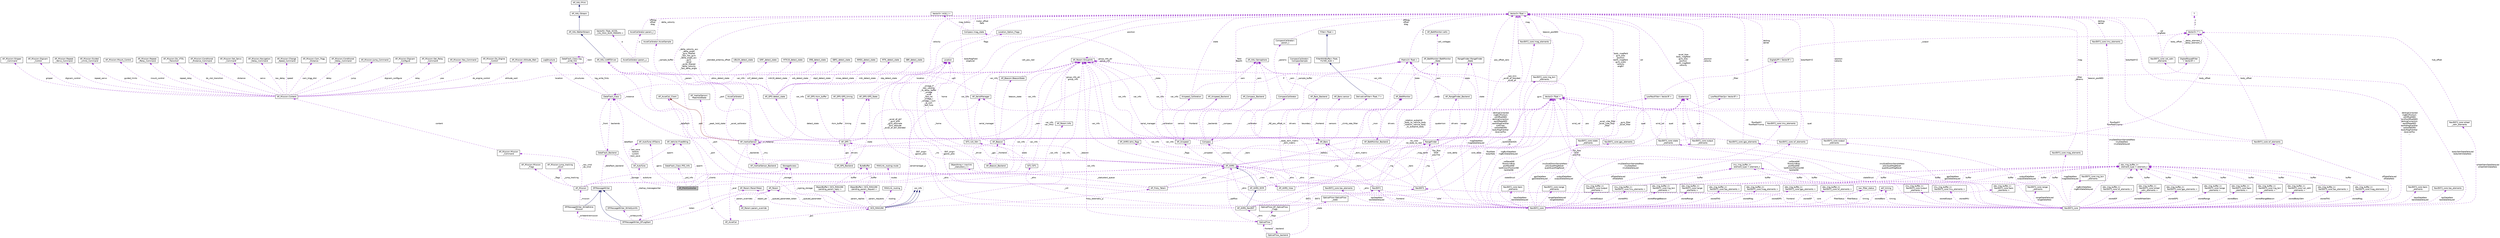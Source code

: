 digraph "AP_PitchController"
{
 // INTERACTIVE_SVG=YES
  edge [fontname="Helvetica",fontsize="10",labelfontname="Helvetica",labelfontsize="10"];
  node [fontname="Helvetica",fontsize="10",shape=record];
  Node1 [label="AP_PitchController",height=0.2,width=0.4,color="black", fillcolor="grey75", style="filled", fontcolor="black"];
  Node2 -> Node1 [dir="back",color="darkorchid3",fontsize="10",style="dashed",label=" autotune" ,fontname="Helvetica"];
  Node2 [label="AP_AutoTune",height=0.2,width=0.4,color="black", fillcolor="white", style="filled",URL="$classAP__AutoTune.html"];
  Node3 -> Node2 [dir="back",color="darkorchid3",fontsize="10",style="dashed",label=" dataflash" ,fontname="Helvetica"];
  Node3 [label="DataFlash_Class",height=0.2,width=0.4,color="black", fillcolor="white", style="filled",URL="$classDataFlash__Class.html"];
  Node4 -> Node3 [dir="back",color="darkorchid3",fontsize="10",style="dashed",label=" log_write_fmts" ,fontname="Helvetica"];
  Node4 [label="DataFlash_Class::log\l_write_fmt",height=0.2,width=0.4,color="black", fillcolor="white", style="filled",URL="$structDataFlash__Class_1_1log__write__fmt.html"];
  Node4 -> Node4 [dir="back",color="darkorchid3",fontsize="10",style="dashed",label=" next" ,fontname="Helvetica"];
  Node5 -> Node3 [dir="back",color="darkorchid3",fontsize="10",style="dashed",label=" _structures" ,fontname="Helvetica"];
  Node5 [label="LogStructure",height=0.2,width=0.4,color="black", fillcolor="white", style="filled",URL="$structLogStructure.html"];
  Node3 -> Node3 [dir="back",color="darkorchid3",fontsize="10",style="dashed",label=" _instance" ,fontname="Helvetica"];
  Node6 -> Node3 [dir="back",color="darkorchid3",fontsize="10",style="dashed",label=" backends" ,fontname="Helvetica"];
  Node6 [label="DataFlash_Backend",height=0.2,width=0.4,color="black", fillcolor="white", style="filled",URL="$classDataFlash__Backend.html"];
  Node3 -> Node6 [dir="back",color="darkorchid3",fontsize="10",style="dashed",label=" _front" ,fontname="Helvetica"];
  Node7 -> Node6 [dir="back",color="darkorchid3",fontsize="10",style="dashed",label=" _startup_messagewriter" ,fontname="Helvetica"];
  Node7 [label="DFMessageWriter_DFLogStart",height=0.2,width=0.4,color="black", fillcolor="white", style="filled",URL="$classDFMessageWriter__DFLogStart.html"];
  Node8 -> Node7 [dir="back",color="midnightblue",fontsize="10",style="solid",fontname="Helvetica"];
  Node8 [label="DFMessageWriter",height=0.2,width=0.4,color="black", fillcolor="white", style="filled",URL="$classDFMessageWriter.html"];
  Node6 -> Node8 [dir="back",color="darkorchid3",fontsize="10",style="dashed",label=" _dataflash_backend" ,fontname="Helvetica"];
  Node9 -> Node7 [dir="back",color="darkorchid3",fontsize="10",style="dashed",label=" _writeentiremission" ,fontname="Helvetica"];
  Node9 [label="DFMessageWriter_WriteEntire\lMission",height=0.2,width=0.4,color="black", fillcolor="white", style="filled",URL="$classDFMessageWriter__WriteEntireMission.html"];
  Node8 -> Node9 [dir="back",color="midnightblue",fontsize="10",style="solid",fontname="Helvetica"];
  Node10 -> Node9 [dir="back",color="darkorchid3",fontsize="10",style="dashed",label=" _mission" ,fontname="Helvetica"];
  Node10 [label="AP_Mission",height=0.2,width=0.4,color="black", fillcolor="white", style="filled",URL="$classAP__Mission.html",tooltip="Object managing Mission. "];
  Node11 -> Node10 [dir="back",color="darkorchid3",fontsize="10",style="dashed",label=" _storage" ,fontname="Helvetica"];
  Node11 [label="StorageAccess",height=0.2,width=0.4,color="black", fillcolor="white", style="filled",URL="$classStorageAccess.html"];
  Node12 -> Node10 [dir="back",color="darkorchid3",fontsize="10",style="dashed",label=" _nav_cmd\n_do_cmd" ,fontname="Helvetica"];
  Node12 [label="AP_Mission::Mission\l_Command",height=0.2,width=0.4,color="black", fillcolor="white", style="filled",URL="$structAP__Mission_1_1Mission__Command.html"];
  Node13 -> Node12 [dir="back",color="darkorchid3",fontsize="10",style="dashed",label=" content" ,fontname="Helvetica"];
  Node13 [label="AP_Mission::Content",height=0.2,width=0.4,color="black", fillcolor="white", style="filled",URL="$unionAP__Mission_1_1Content.html"];
  Node14 -> Node13 [dir="back",color="darkorchid3",fontsize="10",style="dashed",label=" guided_limits" ,fontname="Helvetica"];
  Node14 [label="AP_Mission::Guided\l_Limits_Command",height=0.2,width=0.4,color="black", fillcolor="white", style="filled",URL="$structAP__Mission_1_1Guided__Limits__Command.html"];
  Node15 -> Node13 [dir="back",color="darkorchid3",fontsize="10",style="dashed",label=" mount_control" ,fontname="Helvetica"];
  Node15 [label="AP_Mission::Mount_Control",height=0.2,width=0.4,color="black", fillcolor="white", style="filled",URL="$structAP__Mission_1_1Mount__Control.html"];
  Node16 -> Node13 [dir="back",color="darkorchid3",fontsize="10",style="dashed",label=" repeat_relay" ,fontname="Helvetica"];
  Node16 [label="AP_Mission::Repeat\l_Relay_Command",height=0.2,width=0.4,color="black", fillcolor="white", style="filled",URL="$structAP__Mission_1_1Repeat__Relay__Command.html"];
  Node17 -> Node13 [dir="back",color="darkorchid3",fontsize="10",style="dashed",label=" do_vtol_transition" ,fontname="Helvetica"];
  Node17 [label="AP_Mission::Do_VTOL\l_Transition",height=0.2,width=0.4,color="black", fillcolor="white", style="filled",URL="$structAP__Mission_1_1Do__VTOL__Transition.html"];
  Node18 -> Node13 [dir="back",color="darkorchid3",fontsize="10",style="dashed",label=" distance" ,fontname="Helvetica"];
  Node18 [label="AP_Mission::Conditional\l_Distance_Command",height=0.2,width=0.4,color="black", fillcolor="white", style="filled",URL="$structAP__Mission_1_1Conditional__Distance__Command.html"];
  Node19 -> Node13 [dir="back",color="darkorchid3",fontsize="10",style="dashed",label=" servo" ,fontname="Helvetica"];
  Node19 [label="AP_Mission::Set_Servo\l_Command",height=0.2,width=0.4,color="black", fillcolor="white", style="filled",URL="$structAP__Mission_1_1Set__Servo__Command.html"];
  Node20 -> Node13 [dir="back",color="darkorchid3",fontsize="10",style="dashed",label=" nav_delay" ,fontname="Helvetica"];
  Node20 [label="AP_Mission::Navigation\l_Delay_Command",height=0.2,width=0.4,color="black", fillcolor="white", style="filled",URL="$structAP__Mission_1_1Navigation__Delay__Command.html"];
  Node21 -> Node13 [dir="back",color="darkorchid3",fontsize="10",style="dashed",label=" speed" ,fontname="Helvetica"];
  Node21 [label="AP_Mission::Change\l_Speed_Command",height=0.2,width=0.4,color="black", fillcolor="white", style="filled",URL="$structAP__Mission_1_1Change__Speed__Command.html"];
  Node22 -> Node13 [dir="back",color="darkorchid3",fontsize="10",style="dashed",label=" cam_trigg_dist" ,fontname="Helvetica"];
  Node22 [label="AP_Mission::Cam_Trigg\l_Distance",height=0.2,width=0.4,color="black", fillcolor="white", style="filled",URL="$structAP__Mission_1_1Cam__Trigg__Distance.html"];
  Node23 -> Node13 [dir="back",color="darkorchid3",fontsize="10",style="dashed",label=" delay" ,fontname="Helvetica"];
  Node23 [label="AP_Mission::Conditional\l_Delay_Command",height=0.2,width=0.4,color="black", fillcolor="white", style="filled",URL="$structAP__Mission_1_1Conditional__Delay__Command.html"];
  Node24 -> Node13 [dir="back",color="darkorchid3",fontsize="10",style="dashed",label=" jump" ,fontname="Helvetica"];
  Node24 [label="AP_Mission::Jump_Command",height=0.2,width=0.4,color="black", fillcolor="white", style="filled",URL="$structAP__Mission_1_1Jump__Command.html"];
  Node25 -> Node13 [dir="back",color="darkorchid3",fontsize="10",style="dashed",label=" location" ,fontname="Helvetica"];
  Node25 [label="Location",height=0.2,width=0.4,color="black", fillcolor="white", style="filled",URL="$structLocation.html"];
  Node26 -> Node25 [dir="back",color="darkorchid3",fontsize="10",style="dashed",label=" flags" ,fontname="Helvetica"];
  Node26 [label="Location_Option_Flags",height=0.2,width=0.4,color="black", fillcolor="white", style="filled",URL="$structLocation__Option__Flags.html"];
  Node27 -> Node13 [dir="back",color="darkorchid3",fontsize="10",style="dashed",label=" digicam_configure" ,fontname="Helvetica"];
  Node27 [label="AP_Mission::Digicam\l_Configure",height=0.2,width=0.4,color="black", fillcolor="white", style="filled",URL="$structAP__Mission_1_1Digicam__Configure.html"];
  Node28 -> Node13 [dir="back",color="darkorchid3",fontsize="10",style="dashed",label=" relay" ,fontname="Helvetica"];
  Node28 [label="AP_Mission::Set_Relay\l_Command",height=0.2,width=0.4,color="black", fillcolor="white", style="filled",URL="$structAP__Mission_1_1Set__Relay__Command.html"];
  Node29 -> Node13 [dir="back",color="darkorchid3",fontsize="10",style="dashed",label=" yaw" ,fontname="Helvetica"];
  Node29 [label="AP_Mission::Yaw_Command",height=0.2,width=0.4,color="black", fillcolor="white", style="filled",URL="$structAP__Mission_1_1Yaw__Command.html"];
  Node30 -> Node13 [dir="back",color="darkorchid3",fontsize="10",style="dashed",label=" do_engine_control" ,fontname="Helvetica"];
  Node30 [label="AP_Mission::Do_Engine\l_Control",height=0.2,width=0.4,color="black", fillcolor="white", style="filled",URL="$structAP__Mission_1_1Do__Engine__Control.html"];
  Node31 -> Node13 [dir="back",color="darkorchid3",fontsize="10",style="dashed",label=" altitude_wait" ,fontname="Helvetica"];
  Node31 [label="AP_Mission::Altitude_Wait",height=0.2,width=0.4,color="black", fillcolor="white", style="filled",URL="$structAP__Mission_1_1Altitude__Wait.html"];
  Node32 -> Node13 [dir="back",color="darkorchid3",fontsize="10",style="dashed",label=" gripper" ,fontname="Helvetica"];
  Node32 [label="AP_Mission::Gripper\l_Command",height=0.2,width=0.4,color="black", fillcolor="white", style="filled",URL="$structAP__Mission_1_1Gripper__Command.html"];
  Node33 -> Node13 [dir="back",color="darkorchid3",fontsize="10",style="dashed",label=" digicam_control" ,fontname="Helvetica"];
  Node33 [label="AP_Mission::Digicam\l_Control",height=0.2,width=0.4,color="black", fillcolor="white", style="filled",URL="$structAP__Mission_1_1Digicam__Control.html"];
  Node34 -> Node13 [dir="back",color="darkorchid3",fontsize="10",style="dashed",label=" repeat_servo" ,fontname="Helvetica"];
  Node34 [label="AP_Mission::Repeat\l_Servo_Command",height=0.2,width=0.4,color="black", fillcolor="white", style="filled",URL="$structAP__Mission_1_1Repeat__Servo__Command.html"];
  Node35 -> Node10 [dir="back",color="darkorchid3",fontsize="10",style="dashed",label=" var_info" ,fontname="Helvetica"];
  Node35 [label="AP_Param::GroupInfo",height=0.2,width=0.4,color="black", fillcolor="white", style="filled",URL="$structAP__Param_1_1GroupInfo.html"];
  Node35 -> Node35 [dir="back",color="darkorchid3",fontsize="10",style="dashed",label=" group_info_ptr\ngroup_info" ,fontname="Helvetica"];
  Node36 -> Node10 [dir="back",color="darkorchid3",fontsize="10",style="dashed",label=" _flags" ,fontname="Helvetica"];
  Node36 [label="AP_Mission::Mission\l_Flags",height=0.2,width=0.4,color="black", fillcolor="white", style="filled",URL="$structAP__Mission_1_1Mission__Flags.html"];
  Node37 -> Node10 [dir="back",color="darkorchid3",fontsize="10",style="dashed",label=" _ahrs" ,fontname="Helvetica"];
  Node37 [label="AP_AHRS",height=0.2,width=0.4,color="black", fillcolor="white", style="filled",URL="$classAP__AHRS.html"];
  Node38 -> Node37 [dir="back",color="darkorchid3",fontsize="10",style="dashed",label=" _rotation_autopilot\l_body_to_vehicle_body\n_rotation_vehicle_body\l_to_autopilot_body" ,fontname="Helvetica"];
  Node38 [label="Matrix3\< float \>",height=0.2,width=0.4,color="black", fillcolor="white", style="filled",URL="$classMatrix3.html"];
  Node39 -> Node38 [dir="back",color="darkorchid3",fontsize="10",style="dashed",label=" a\nb\nc" ,fontname="Helvetica"];
  Node39 [label="Vector3\< float \>",height=0.2,width=0.4,color="black", fillcolor="white", style="filled",URL="$classVector3.html"];
  Node40 -> Node37 [dir="back",color="darkorchid3",fontsize="10",style="dashed",label=" _flags" ,fontname="Helvetica"];
  Node40 [label="AP_AHRS::ahrs_flags",height=0.2,width=0.4,color="black", fillcolor="white", style="filled",URL="$structAP__AHRS_1_1ahrs__flags.html"];
  Node41 -> Node37 [dir="back",color="darkorchid3",fontsize="10",style="dashed",label=" _baro" ,fontname="Helvetica"];
  Node41 [label="AP_Baro",height=0.2,width=0.4,color="black", fillcolor="white", style="filled",URL="$classAP__Baro.html"];
  Node42 -> Node41 [dir="back",color="darkorchid3",fontsize="10",style="dashed",label=" sensors" ,fontname="Helvetica"];
  Node42 [label="AP_Baro::sensor",height=0.2,width=0.4,color="black", fillcolor="white", style="filled",URL="$structAP__Baro_1_1sensor.html"];
  Node43 -> Node41 [dir="back",color="darkorchid3",fontsize="10",style="dashed",label=" _climb_rate_filter" ,fontname="Helvetica"];
  Node43 [label="DerivativeFilter\< float, 7 \>",height=0.2,width=0.4,color="black", fillcolor="white", style="filled",URL="$classDerivativeFilter.html"];
  Node44 -> Node43 [dir="back",color="midnightblue",fontsize="10",style="solid",fontname="Helvetica"];
  Node44 [label="FilterWithBuffer\< float,\l FILTER_SIZE \>",height=0.2,width=0.4,color="black", fillcolor="white", style="filled",URL="$classFilterWithBuffer.html"];
  Node45 -> Node44 [dir="back",color="midnightblue",fontsize="10",style="solid",fontname="Helvetica"];
  Node45 [label="Filter\< float \>",height=0.2,width=0.4,color="black", fillcolor="white", style="filled",URL="$classFilter.html"];
  Node35 -> Node41 [dir="back",color="darkorchid3",fontsize="10",style="dashed",label=" var_info" ,fontname="Helvetica"];
  Node46 -> Node41 [dir="back",color="darkorchid3",fontsize="10",style="dashed",label=" drivers" ,fontname="Helvetica"];
  Node46 [label="AP_Baro_Backend",height=0.2,width=0.4,color="black", fillcolor="white", style="filled",URL="$classAP__Baro__Backend.html"];
  Node41 -> Node46 [dir="back",color="darkorchid3",fontsize="10",style="dashed",label=" _frontend" ,fontname="Helvetica"];
  Node47 -> Node46 [dir="back",color="darkorchid3",fontsize="10",style="dashed",label=" _sem" ,fontname="Helvetica"];
  Node47 [label="AP_HAL::Semaphore",height=0.2,width=0.4,color="black", fillcolor="white", style="filled",URL="$classAP__HAL_1_1Semaphore.html"];
  Node48 -> Node37 [dir="back",color="darkorchid3",fontsize="10",style="dashed",label=" _optflow" ,fontname="Helvetica"];
  Node48 [label="OpticalFlow",height=0.2,width=0.4,color="black", fillcolor="white", style="filled",URL="$classOpticalFlow.html"];
  Node49 -> Node48 [dir="back",color="darkorchid3",fontsize="10",style="dashed",label=" _ahrs" ,fontname="Helvetica"];
  Node49 [label="AP_AHRS_NavEKF",height=0.2,width=0.4,color="black", fillcolor="white", style="filled",URL="$classAP__AHRS__NavEKF.html"];
  Node50 -> Node49 [dir="back",color="midnightblue",fontsize="10",style="solid",fontname="Helvetica"];
  Node50 [label="AP_AHRS_DCM",height=0.2,width=0.4,color="black", fillcolor="white", style="filled",URL="$classAP__AHRS__DCM.html"];
  Node37 -> Node50 [dir="back",color="midnightblue",fontsize="10",style="solid",fontname="Helvetica"];
  Node38 -> Node50 [dir="back",color="darkorchid3",fontsize="10",style="dashed",label=" _body_dcm_matrix\n_dcm_matrix" ,fontname="Helvetica"];
  Node39 -> Node50 [dir="back",color="darkorchid3",fontsize="10",style="dashed",label=" _omega_P\n_last_velocity\n_ra_delay_buffer\n_omega\n_wind\n_last_vel\n_omega_I\n_omega_I_sum\n_ra_sum\n_last_fuse\n..." ,fontname="Helvetica"];
  Node51 -> Node50 [dir="back",color="darkorchid3",fontsize="10",style="dashed",label=" _mag_earth" ,fontname="Helvetica"];
  Node51 [label="Vector2\< float \>",height=0.2,width=0.4,color="black", fillcolor="white", style="filled",URL="$structVector2.html"];
  Node38 -> Node49 [dir="back",color="darkorchid3",fontsize="10",style="dashed",label=" _dcm_matrix" ,fontname="Helvetica"];
  Node52 -> Node49 [dir="back",color="darkorchid3",fontsize="10",style="dashed",label=" EKF2" ,fontname="Helvetica"];
  Node52 [label="NavEKF2",height=0.2,width=0.4,color="black", fillcolor="white", style="filled",URL="$classNavEKF2.html"];
  Node41 -> Node52 [dir="back",color="darkorchid3",fontsize="10",style="dashed",label=" _baro" ,fontname="Helvetica"];
  Node35 -> Node52 [dir="back",color="darkorchid3",fontsize="10",style="dashed",label=" var_info" ,fontname="Helvetica"];
  Node51 -> Node52 [dir="back",color="darkorchid3",fontsize="10",style="dashed",label=" core_delta" ,fontname="Helvetica"];
  Node53 -> Node52 [dir="back",color="darkorchid3",fontsize="10",style="dashed",label=" _rng" ,fontname="Helvetica"];
  Node53 [label="RangeFinder",height=0.2,width=0.4,color="black", fillcolor="white", style="filled",URL="$classRangeFinder.html"];
  Node54 -> Node53 [dir="back",color="darkorchid3",fontsize="10",style="dashed",label=" serial_manager" ,fontname="Helvetica"];
  Node54 [label="AP_SerialManager",height=0.2,width=0.4,color="black", fillcolor="white", style="filled",URL="$classAP__SerialManager.html"];
  Node55 -> Node54 [dir="back",color="darkorchid3",fontsize="10",style="dashed",label=" uart" ,fontname="Helvetica"];
  Node55 [label="AP_HAL::UARTDriver",height=0.2,width=0.4,color="black", fillcolor="white", style="filled",URL="$classAP__HAL_1_1UARTDriver.html"];
  Node56 -> Node55 [dir="back",color="midnightblue",fontsize="10",style="solid",fontname="Helvetica"];
  Node56 [label="AP_HAL::BetterStream",height=0.2,width=0.4,color="black", fillcolor="white", style="filled",URL="$classAP__HAL_1_1BetterStream.html"];
  Node57 -> Node56 [dir="back",color="midnightblue",fontsize="10",style="solid",fontname="Helvetica"];
  Node57 [label="AP_HAL::Stream",height=0.2,width=0.4,color="black", fillcolor="white", style="filled",URL="$classAP__HAL_1_1Stream.html"];
  Node58 -> Node57 [dir="back",color="midnightblue",fontsize="10",style="solid",fontname="Helvetica"];
  Node58 [label="AP_HAL::Print",height=0.2,width=0.4,color="black", fillcolor="white", style="filled",URL="$classAP__HAL_1_1Print.html"];
  Node35 -> Node54 [dir="back",color="darkorchid3",fontsize="10",style="dashed",label=" var_info" ,fontname="Helvetica"];
  Node59 -> Node53 [dir="back",color="darkorchid3",fontsize="10",style="dashed",label=" state" ,fontname="Helvetica"];
  Node59 [label="RangeFinder::RangeFinder\l_State",height=0.2,width=0.4,color="black", fillcolor="white", style="filled",URL="$structRangeFinder_1_1RangeFinder__State.html"];
  Node35 -> Node53 [dir="back",color="darkorchid3",fontsize="10",style="dashed",label=" var_info" ,fontname="Helvetica"];
  Node39 -> Node53 [dir="back",color="darkorchid3",fontsize="10",style="dashed",label=" pos_offset_zero" ,fontname="Helvetica"];
  Node60 -> Node53 [dir="back",color="darkorchid3",fontsize="10",style="dashed",label=" drivers" ,fontname="Helvetica"];
  Node60 [label="AP_RangeFinder_Backend",height=0.2,width=0.4,color="black", fillcolor="white", style="filled",URL="$classAP__RangeFinder__Backend.html"];
  Node59 -> Node60 [dir="back",color="darkorchid3",fontsize="10",style="dashed",label=" state" ,fontname="Helvetica"];
  Node47 -> Node60 [dir="back",color="darkorchid3",fontsize="10",style="dashed",label=" _sem" ,fontname="Helvetica"];
  Node53 -> Node60 [dir="back",color="darkorchid3",fontsize="10",style="dashed",label=" ranger" ,fontname="Helvetica"];
  Node37 -> Node52 [dir="back",color="darkorchid3",fontsize="10",style="dashed",label=" _ahrs" ,fontname="Helvetica"];
  Node61 -> Node52 [dir="back",color="darkorchid3",fontsize="10",style="dashed",label=" core" ,fontname="Helvetica"];
  Node61 [label="NavEKF2_core",height=0.2,width=0.4,color="black", fillcolor="white", style="filled",URL="$classNavEKF2__core.html"];
  Node62 -> Node61 [dir="back",color="darkorchid3",fontsize="10",style="dashed",label=" magDataNew\nmagDataDelayed" ,fontname="Helvetica"];
  Node62 [label="NavEKF2_core::mag_elements",height=0.2,width=0.4,color="black", fillcolor="white", style="filled",URL="$structNavEKF2__core_1_1mag__elements.html"];
  Node39 -> Node62 [dir="back",color="darkorchid3",fontsize="10",style="dashed",label=" mag" ,fontname="Helvetica"];
  Node38 -> Node61 [dir="back",color="darkorchid3",fontsize="10",style="dashed",label=" Tbn_flow\nDCM\nprevTnb" ,fontname="Helvetica"];
  Node52 -> Node61 [dir="back",color="darkorchid3",fontsize="10",style="dashed",label=" frontend" ,fontname="Helvetica"];
  Node63 -> Node61 [dir="back",color="darkorchid3",fontsize="10",style="dashed",label=" baroDataNew\nbaroDataDelayed" ,fontname="Helvetica"];
  Node63 [label="NavEKF2_core::baro\l_elements",height=0.2,width=0.4,color="black", fillcolor="white", style="filled",URL="$structNavEKF2__core_1_1baro__elements.html"];
  Node64 -> Node61 [dir="back",color="darkorchid3",fontsize="10",style="dashed",label=" storedIMU" ,fontname="Helvetica"];
  Node64 [label="imu_ring_buffer_t\<\l NavEKF2_core::imu_elements \>",height=0.2,width=0.4,color="black", fillcolor="white", style="filled",URL="$classimu__ring__buffer__t.html"];
  Node65 -> Node64 [dir="back",color="darkorchid3",fontsize="10",style="dashed",label=" buffer" ,fontname="Helvetica"];
  Node65 [label="imu_ring_buffer_t\<\l element_type \>::element_t",height=0.2,width=0.4,color="black", fillcolor="white", style="filled",URL="$structimu__ring__buffer__t_1_1element__t.html"];
  Node66 -> Node61 [dir="back",color="darkorchid3",fontsize="10",style="dashed",label=" rngBcnDataNew\nrngBcnDataDelayed" ,fontname="Helvetica"];
  Node66 [label="NavEKF2_core::rng_bcn\l_elements",height=0.2,width=0.4,color="black", fillcolor="white", style="filled",URL="$structNavEKF2__core_1_1rng__bcn__elements.html"];
  Node39 -> Node66 [dir="back",color="darkorchid3",fontsize="10",style="dashed",label=" beacon_posNED" ,fontname="Helvetica"];
  Node67 -> Node61 [dir="back",color="darkorchid3",fontsize="10",style="dashed",label=" ofDataDelayed\nofDataNew" ,fontname="Helvetica"];
  Node67 [label="NavEKF2_core::of_elements",height=0.2,width=0.4,color="black", fillcolor="white", style="filled",URL="$structNavEKF2__core_1_1of__elements.html"];
  Node39 -> Node67 [dir="back",color="darkorchid3",fontsize="10",style="dashed",label=" bodyRadXYZ" ,fontname="Helvetica"];
  Node68 -> Node67 [dir="back",color="darkorchid3",fontsize="10",style="dashed",label=" body_offset" ,fontname="Helvetica"];
  Node68 [label="Vector3\< T \>",height=0.2,width=0.4,color="black", fillcolor="white", style="filled",URL="$classVector3.html"];
  Node69 -> Node68 [dir="back",color="darkorchid3",fontsize="10",style="dashed",label=" x\ny\nz" ,fontname="Helvetica"];
  Node69 [label="T",height=0.2,width=0.4,color="grey75", fillcolor="white", style="filled"];
  Node51 -> Node67 [dir="back",color="darkorchid3",fontsize="10",style="dashed",label=" flowRadXY\nflowRadXYcomp" ,fontname="Helvetica"];
  Node70 -> Node61 [dir="back",color="darkorchid3",fontsize="10",style="dashed",label=" storedGPS" ,fontname="Helvetica"];
  Node70 [label="obs_ring_buffer_t\<\l NavEKF2_core::gps_elements \>",height=0.2,width=0.4,color="black", fillcolor="white", style="filled",URL="$classobs__ring__buffer__t.html"];
  Node71 -> Node70 [dir="back",color="darkorchid3",fontsize="10",style="dashed",label=" buffer" ,fontname="Helvetica"];
  Node71 [label="obs_ring_buffer_t\<\l element_type \>::element_t",height=0.2,width=0.4,color="black", fillcolor="white", style="filled",URL="$structobs__ring__buffer__t_1_1element__t.html"];
  Node72 -> Node61 [dir="back",color="darkorchid3",fontsize="10",style="dashed",label=" timing" ,fontname="Helvetica"];
  Node72 [label="ekf_timing",height=0.2,width=0.4,color="black", fillcolor="white", style="filled",URL="$structekf__timing.html"];
  Node73 -> Node61 [dir="back",color="darkorchid3",fontsize="10",style="dashed",label=" tasDataNew\ntasDataDelayed" ,fontname="Helvetica"];
  Node73 [label="NavEKF2_core::tas_elements",height=0.2,width=0.4,color="black", fillcolor="white", style="filled",URL="$structNavEKF2__core_1_1tas__elements.html"];
  Node74 -> Node61 [dir="back",color="darkorchid3",fontsize="10",style="dashed",label=" imuQuatDownSampleNew\nprevQuatMagReset\nquatAtLastMagReset" ,fontname="Helvetica"];
  Node74 [label="Quaternion",height=0.2,width=0.4,color="black", fillcolor="white", style="filled",URL="$classQuaternion.html"];
  Node75 -> Node61 [dir="back",color="darkorchid3",fontsize="10",style="dashed",label=" stateStruct" ,fontname="Helvetica"];
  Node75 [label="NavEKF2_core::state\l_elements",height=0.2,width=0.4,color="black", fillcolor="white", style="filled",URL="$structNavEKF2__core_1_1state__elements.html"];
  Node74 -> Node75 [dir="back",color="darkorchid3",fontsize="10",style="dashed",label=" quat" ,fontname="Helvetica"];
  Node39 -> Node75 [dir="back",color="darkorchid3",fontsize="10",style="dashed",label=" body_magfield\ngyro_bias\nposition\nearth_magfield\ngyro_scale\nvelocity\nangErr" ,fontname="Helvetica"];
  Node51 -> Node75 [dir="back",color="darkorchid3",fontsize="10",style="dashed",label=" wind_vel" ,fontname="Helvetica"];
  Node76 -> Node61 [dir="back",color="darkorchid3",fontsize="10",style="dashed",label=" storedOF" ,fontname="Helvetica"];
  Node76 [label="obs_ring_buffer_t\<\l NavEKF2_core::of_elements \>",height=0.2,width=0.4,color="black", fillcolor="white", style="filled",URL="$classobs__ring__buffer__t.html"];
  Node71 -> Node76 [dir="back",color="darkorchid3",fontsize="10",style="dashed",label=" buffer" ,fontname="Helvetica"];
  Node77 -> Node61 [dir="back",color="darkorchid3",fontsize="10",style="dashed",label=" imuDataDownSampledNew\nimuDataNew\nimuDataDelayed" ,fontname="Helvetica"];
  Node77 [label="NavEKF2_core::imu_elements",height=0.2,width=0.4,color="black", fillcolor="white", style="filled",URL="$structNavEKF2__core_1_1imu__elements.html"];
  Node39 -> Node77 [dir="back",color="darkorchid3",fontsize="10",style="dashed",label=" delAng\ndelVel" ,fontname="Helvetica"];
  Node39 -> Node61 [dir="back",color="darkorchid3",fontsize="10",style="dashed",label=" delAngCorrected\nrngBcnPosSum\nvelOffsetNED\ndelAngCorrection\nearthRateNED\nearthMagFieldVar\ntiltErrVec\nvelDotNEDfilt\nbodyMagFieldVar\nreceiverPos\n..." ,fontname="Helvetica"];
  Node78 -> Node61 [dir="back",color="darkorchid3",fontsize="10",style="dashed",label=" filterStatus" ,fontname="Helvetica"];
  Node78 [label="nav_filter_status",height=0.2,width=0.4,color="black", fillcolor="white", style="filled",URL="$unionnav__filter__status.html"];
  Node79 -> Node61 [dir="back",color="darkorchid3",fontsize="10",style="dashed",label=" outputDataNew\noutputDataDelayed" ,fontname="Helvetica"];
  Node79 [label="NavEKF2_core::output\l_elements",height=0.2,width=0.4,color="black", fillcolor="white", style="filled",URL="$structNavEKF2__core_1_1output__elements.html"];
  Node74 -> Node79 [dir="back",color="darkorchid3",fontsize="10",style="dashed",label=" quat" ,fontname="Helvetica"];
  Node39 -> Node79 [dir="back",color="darkorchid3",fontsize="10",style="dashed",label=" position\nvelocity" ,fontname="Helvetica"];
  Node80 -> Node61 [dir="back",color="darkorchid3",fontsize="10",style="dashed",label=" gpsDataNew\ngpsDataDelayed" ,fontname="Helvetica"];
  Node80 [label="NavEKF2_core::gps_elements",height=0.2,width=0.4,color="black", fillcolor="white", style="filled",URL="$structNavEKF2__core_1_1gps__elements.html"];
  Node39 -> Node80 [dir="back",color="darkorchid3",fontsize="10",style="dashed",label=" vel" ,fontname="Helvetica"];
  Node51 -> Node80 [dir="back",color="darkorchid3",fontsize="10",style="dashed",label=" pos" ,fontname="Helvetica"];
  Node51 -> Node61 [dir="back",color="darkorchid3",fontsize="10",style="dashed",label=" velResetNE\nflowGyroBias\nposResetNE\nlastKnownPositionNE\nheldVelNE" ,fontname="Helvetica"];
  Node81 -> Node61 [dir="back",color="darkorchid3",fontsize="10",style="dashed",label=" storedBaro" ,fontname="Helvetica"];
  Node81 [label="obs_ring_buffer_t\<\l NavEKF2_core::baro\l_elements \>",height=0.2,width=0.4,color="black", fillcolor="white", style="filled",URL="$classobs__ring__buffer__t.html"];
  Node71 -> Node81 [dir="back",color="darkorchid3",fontsize="10",style="dashed",label=" buffer" ,fontname="Helvetica"];
  Node82 -> Node61 [dir="back",color="darkorchid3",fontsize="10",style="dashed",label=" storedRangeBeacon" ,fontname="Helvetica"];
  Node82 [label="obs_ring_buffer_t\<\l NavEKF2_core::rng_bcn\l_elements \>",height=0.2,width=0.4,color="black", fillcolor="white", style="filled",URL="$classobs__ring__buffer__t.html"];
  Node71 -> Node82 [dir="back",color="darkorchid3",fontsize="10",style="dashed",label=" buffer" ,fontname="Helvetica"];
  Node83 -> Node61 [dir="back",color="darkorchid3",fontsize="10",style="dashed",label=" storedRange" ,fontname="Helvetica"];
  Node83 [label="obs_ring_buffer_t\<\l NavEKF2_core::range\l_elements \>",height=0.2,width=0.4,color="black", fillcolor="white", style="filled",URL="$classobs__ring__buffer__t.html"];
  Node71 -> Node83 [dir="back",color="darkorchid3",fontsize="10",style="dashed",label=" buffer" ,fontname="Helvetica"];
  Node84 -> Node61 [dir="back",color="darkorchid3",fontsize="10",style="dashed",label=" storedTAS" ,fontname="Helvetica"];
  Node84 [label="obs_ring_buffer_t\<\l NavEKF2_core::tas_elements \>",height=0.2,width=0.4,color="black", fillcolor="white", style="filled",URL="$classobs__ring__buffer__t.html"];
  Node71 -> Node84 [dir="back",color="darkorchid3",fontsize="10",style="dashed",label=" buffer" ,fontname="Helvetica"];
  Node37 -> Node61 [dir="back",color="darkorchid3",fontsize="10",style="dashed",label=" _ahrs" ,fontname="Helvetica"];
  Node85 -> Node61 [dir="back",color="darkorchid3",fontsize="10",style="dashed",label=" storedMag" ,fontname="Helvetica"];
  Node85 [label="obs_ring_buffer_t\<\l NavEKF2_core::mag_elements \>",height=0.2,width=0.4,color="black", fillcolor="white", style="filled",URL="$classobs__ring__buffer__t.html"];
  Node71 -> Node85 [dir="back",color="darkorchid3",fontsize="10",style="dashed",label=" buffer" ,fontname="Helvetica"];
  Node86 -> Node61 [dir="back",color="darkorchid3",fontsize="10",style="dashed",label=" rangeDataDelayed\nrangeDataNew" ,fontname="Helvetica"];
  Node86 [label="NavEKF2_core::range\l_elements",height=0.2,width=0.4,color="black", fillcolor="white", style="filled",URL="$structNavEKF2__core_1_1range__elements.html"];
  Node25 -> Node61 [dir="back",color="darkorchid3",fontsize="10",style="dashed",label=" EKF_origin\ngpsloc_prev" ,fontname="Helvetica"];
  Node87 -> Node61 [dir="back",color="darkorchid3",fontsize="10",style="dashed",label=" storedOutput" ,fontname="Helvetica"];
  Node87 [label="imu_ring_buffer_t\<\l NavEKF2_core::output\l_elements \>",height=0.2,width=0.4,color="black", fillcolor="white", style="filled",URL="$classimu__ring__buffer__t.html"];
  Node65 -> Node87 [dir="back",color="darkorchid3",fontsize="10",style="dashed",label=" buffer" ,fontname="Helvetica"];
  Node88 -> Node49 [dir="back",color="darkorchid3",fontsize="10",style="dashed",label=" EKF3" ,fontname="Helvetica"];
  Node88 [label="NavEKF3",height=0.2,width=0.4,color="black", fillcolor="white", style="filled",URL="$classNavEKF3.html"];
  Node89 -> Node88 [dir="back",color="darkorchid3",fontsize="10",style="dashed",label=" core" ,fontname="Helvetica"];
  Node89 [label="NavEKF3_core",height=0.2,width=0.4,color="black", fillcolor="white", style="filled",URL="$classNavEKF3__core.html"];
  Node90 -> Node89 [dir="back",color="darkorchid3",fontsize="10",style="dashed",label=" storedMag" ,fontname="Helvetica"];
  Node90 [label="obs_ring_buffer_t\<\l NavEKF3_core::mag_elements \>",height=0.2,width=0.4,color="black", fillcolor="white", style="filled",URL="$classobs__ring__buffer__t.html"];
  Node71 -> Node90 [dir="back",color="darkorchid3",fontsize="10",style="dashed",label=" buffer" ,fontname="Helvetica"];
  Node91 -> Node89 [dir="back",color="darkorchid3",fontsize="10",style="dashed",label=" outputDataNew\noutputDataDelayed" ,fontname="Helvetica"];
  Node91 [label="NavEKF3_core::output\l_elements",height=0.2,width=0.4,color="black", fillcolor="white", style="filled",URL="$structNavEKF3__core_1_1output__elements.html"];
  Node74 -> Node91 [dir="back",color="darkorchid3",fontsize="10",style="dashed",label=" quat" ,fontname="Helvetica"];
  Node39 -> Node91 [dir="back",color="darkorchid3",fontsize="10",style="dashed",label=" position\nvelocity" ,fontname="Helvetica"];
  Node92 -> Node89 [dir="back",color="darkorchid3",fontsize="10",style="dashed",label=" gpsDataNew\ngpsDataDelayed" ,fontname="Helvetica"];
  Node92 [label="NavEKF3_core::gps_elements",height=0.2,width=0.4,color="black", fillcolor="white", style="filled",URL="$structNavEKF3__core_1_1gps__elements.html"];
  Node39 -> Node92 [dir="back",color="darkorchid3",fontsize="10",style="dashed",label=" vel" ,fontname="Helvetica"];
  Node51 -> Node92 [dir="back",color="darkorchid3",fontsize="10",style="dashed",label=" pos" ,fontname="Helvetica"];
  Node38 -> Node89 [dir="back",color="darkorchid3",fontsize="10",style="dashed",label=" Tbn_flow\nDCM\nprevTnb" ,fontname="Helvetica"];
  Node88 -> Node89 [dir="back",color="darkorchid3",fontsize="10",style="dashed",label=" frontend" ,fontname="Helvetica"];
  Node93 -> Node89 [dir="back",color="darkorchid3",fontsize="10",style="dashed",label=" storedOF" ,fontname="Helvetica"];
  Node93 [label="obs_ring_buffer_t\<\l NavEKF3_core::of_elements \>",height=0.2,width=0.4,color="black", fillcolor="white", style="filled",URL="$classobs__ring__buffer__t.html"];
  Node71 -> Node93 [dir="back",color="darkorchid3",fontsize="10",style="dashed",label=" buffer" ,fontname="Helvetica"];
  Node72 -> Node89 [dir="back",color="darkorchid3",fontsize="10",style="dashed",label=" timing" ,fontname="Helvetica"];
  Node94 -> Node89 [dir="back",color="darkorchid3",fontsize="10",style="dashed",label=" wheelOdmDataDelayed\nwheelOdmDataNew" ,fontname="Helvetica"];
  Node94 [label="NavEKF3_core::wheel\l_odm_elements",height=0.2,width=0.4,color="black", fillcolor="white", style="filled",URL="$structNavEKF3__core_1_1wheel__odm__elements.html"];
  Node68 -> Node94 [dir="back",color="darkorchid3",fontsize="10",style="dashed",label=" hub_offset" ,fontname="Helvetica"];
  Node95 -> Node89 [dir="back",color="darkorchid3",fontsize="10",style="dashed",label=" bodyOdmDataDelayed\nbodyOdmDataNew" ,fontname="Helvetica"];
  Node95 [label="NavEKF3_core::vel_odm\l_elements",height=0.2,width=0.4,color="black", fillcolor="white", style="filled",URL="$structNavEKF3__core_1_1vel__odm__elements.html"];
  Node39 -> Node95 [dir="back",color="darkorchid3",fontsize="10",style="dashed",label=" vel\nangRate" ,fontname="Helvetica"];
  Node68 -> Node95 [dir="back",color="darkorchid3",fontsize="10",style="dashed",label=" body_offset" ,fontname="Helvetica"];
  Node74 -> Node89 [dir="back",color="darkorchid3",fontsize="10",style="dashed",label=" imuQuatDownSampleNew\nprevQuatMagReset\nquatAtLastMagReset" ,fontname="Helvetica"];
  Node96 -> Node89 [dir="back",color="darkorchid3",fontsize="10",style="dashed",label=" storedWheelOdm" ,fontname="Helvetica"];
  Node96 [label="obs_ring_buffer_t\<\l NavEKF3_core::wheel\l_odm_elements \>",height=0.2,width=0.4,color="black", fillcolor="white", style="filled",URL="$classobs__ring__buffer__t.html"];
  Node71 -> Node96 [dir="back",color="darkorchid3",fontsize="10",style="dashed",label=" buffer" ,fontname="Helvetica"];
  Node39 -> Node89 [dir="back",color="darkorchid3",fontsize="10",style="dashed",label=" delAngCorrected\nrngBcnPosSum\nvelOffsetNED\nbcnPosOffsetNED\ndelAngCorrection\nearthRateNED\nearthMagFieldVar\nvelDotNEDfilt\nbodyMagFieldVar\nreceiverPos\n..." ,fontname="Helvetica"];
  Node78 -> Node89 [dir="back",color="darkorchid3",fontsize="10",style="dashed",label=" filterStatus" ,fontname="Helvetica"];
  Node97 -> Node89 [dir="back",color="darkorchid3",fontsize="10",style="dashed",label=" magDataNew\nmagDataDelayed" ,fontname="Helvetica"];
  Node97 [label="NavEKF3_core::mag_elements",height=0.2,width=0.4,color="black", fillcolor="white", style="filled",URL="$structNavEKF3__core_1_1mag__elements.html"];
  Node39 -> Node97 [dir="back",color="darkorchid3",fontsize="10",style="dashed",label=" mag" ,fontname="Helvetica"];
  Node51 -> Node89 [dir="back",color="darkorchid3",fontsize="10",style="dashed",label=" velResetNE\nflowGyroBias\nposResetNE\nlastKnownPositionNE\nheldVelNE" ,fontname="Helvetica"];
  Node98 -> Node89 [dir="back",color="darkorchid3",fontsize="10",style="dashed",label=" storedGPS" ,fontname="Helvetica"];
  Node98 [label="obs_ring_buffer_t\<\l NavEKF3_core::gps_elements \>",height=0.2,width=0.4,color="black", fillcolor="white", style="filled",URL="$classobs__ring__buffer__t.html"];
  Node71 -> Node98 [dir="back",color="darkorchid3",fontsize="10",style="dashed",label=" buffer" ,fontname="Helvetica"];
  Node99 -> Node89 [dir="back",color="darkorchid3",fontsize="10",style="dashed",label=" stateStruct" ,fontname="Helvetica"];
  Node99 [label="NavEKF3_core::state\l_elements",height=0.2,width=0.4,color="black", fillcolor="white", style="filled",URL="$structNavEKF3__core_1_1state__elements.html"];
  Node74 -> Node99 [dir="back",color="darkorchid3",fontsize="10",style="dashed",label=" quat" ,fontname="Helvetica"];
  Node39 -> Node99 [dir="back",color="darkorchid3",fontsize="10",style="dashed",label=" accel_bias\nbody_magfield\ngyro_bias\nposition\nearth_magfield\nvelocity" ,fontname="Helvetica"];
  Node51 -> Node99 [dir="back",color="darkorchid3",fontsize="10",style="dashed",label=" wind_vel" ,fontname="Helvetica"];
  Node100 -> Node89 [dir="back",color="darkorchid3",fontsize="10",style="dashed",label=" storedRange" ,fontname="Helvetica"];
  Node100 [label="obs_ring_buffer_t\<\l NavEKF3_core::range\l_elements \>",height=0.2,width=0.4,color="black", fillcolor="white", style="filled",URL="$classobs__ring__buffer__t.html"];
  Node71 -> Node100 [dir="back",color="darkorchid3",fontsize="10",style="dashed",label=" buffer" ,fontname="Helvetica"];
  Node101 -> Node89 [dir="back",color="darkorchid3",fontsize="10",style="dashed",label=" rngBcnDataNew\nrngBcnDataDelayed" ,fontname="Helvetica"];
  Node101 [label="NavEKF3_core::rng_bcn\l_elements",height=0.2,width=0.4,color="black", fillcolor="white", style="filled",URL="$structNavEKF3__core_1_1rng__bcn__elements.html"];
  Node39 -> Node101 [dir="back",color="darkorchid3",fontsize="10",style="dashed",label=" beacon_posNED" ,fontname="Helvetica"];
  Node102 -> Node89 [dir="back",color="darkorchid3",fontsize="10",style="dashed",label=" baroDataNew\nbaroDataDelayed" ,fontname="Helvetica"];
  Node102 [label="NavEKF3_core::baro\l_elements",height=0.2,width=0.4,color="black", fillcolor="white", style="filled",URL="$structNavEKF3__core_1_1baro__elements.html"];
  Node37 -> Node89 [dir="back",color="darkorchid3",fontsize="10",style="dashed",label=" _ahrs" ,fontname="Helvetica"];
  Node103 -> Node89 [dir="back",color="darkorchid3",fontsize="10",style="dashed",label=" storedBaro" ,fontname="Helvetica"];
  Node103 [label="obs_ring_buffer_t\<\l NavEKF3_core::baro\l_elements \>",height=0.2,width=0.4,color="black", fillcolor="white", style="filled",URL="$classobs__ring__buffer__t.html"];
  Node71 -> Node103 [dir="back",color="darkorchid3",fontsize="10",style="dashed",label=" buffer" ,fontname="Helvetica"];
  Node25 -> Node89 [dir="back",color="darkorchid3",fontsize="10",style="dashed",label=" EKF_origin\ngpsloc_prev" ,fontname="Helvetica"];
  Node104 -> Node89 [dir="back",color="darkorchid3",fontsize="10",style="dashed",label=" tasDataNew\ntasDataDelayed" ,fontname="Helvetica"];
  Node104 [label="NavEKF3_core::tas_elements",height=0.2,width=0.4,color="black", fillcolor="white", style="filled",URL="$structNavEKF3__core_1_1tas__elements.html"];
  Node105 -> Node89 [dir="back",color="darkorchid3",fontsize="10",style="dashed",label=" storedIMU" ,fontname="Helvetica"];
  Node105 [label="imu_ring_buffer_t\<\l NavEKF3_core::imu_elements \>",height=0.2,width=0.4,color="black", fillcolor="white", style="filled",URL="$classimu__ring__buffer__t.html"];
  Node65 -> Node105 [dir="back",color="darkorchid3",fontsize="10",style="dashed",label=" buffer" ,fontname="Helvetica"];
  Node106 -> Node89 [dir="back",color="darkorchid3",fontsize="10",style="dashed",label=" storedRangeBeacon" ,fontname="Helvetica"];
  Node106 [label="obs_ring_buffer_t\<\l NavEKF3_core::rng_bcn\l_elements \>",height=0.2,width=0.4,color="black", fillcolor="white", style="filled",URL="$classobs__ring__buffer__t.html"];
  Node71 -> Node106 [dir="back",color="darkorchid3",fontsize="10",style="dashed",label=" buffer" ,fontname="Helvetica"];
  Node107 -> Node89 [dir="back",color="darkorchid3",fontsize="10",style="dashed",label=" storedBodyOdm" ,fontname="Helvetica"];
  Node107 [label="obs_ring_buffer_t\<\l NavEKF3_core::vel_odm\l_elements \>",height=0.2,width=0.4,color="black", fillcolor="white", style="filled",URL="$classobs__ring__buffer__t.html"];
  Node71 -> Node107 [dir="back",color="darkorchid3",fontsize="10",style="dashed",label=" buffer" ,fontname="Helvetica"];
  Node108 -> Node89 [dir="back",color="darkorchid3",fontsize="10",style="dashed",label=" ofDataDelayed\nofDataNew" ,fontname="Helvetica"];
  Node108 [label="NavEKF3_core::of_elements",height=0.2,width=0.4,color="black", fillcolor="white", style="filled",URL="$structNavEKF3__core_1_1of__elements.html"];
  Node39 -> Node108 [dir="back",color="darkorchid3",fontsize="10",style="dashed",label=" bodyRadXYZ" ,fontname="Helvetica"];
  Node68 -> Node108 [dir="back",color="darkorchid3",fontsize="10",style="dashed",label=" body_offset" ,fontname="Helvetica"];
  Node51 -> Node108 [dir="back",color="darkorchid3",fontsize="10",style="dashed",label=" flowRadXY\nflowRadXYcomp" ,fontname="Helvetica"];
  Node109 -> Node89 [dir="back",color="darkorchid3",fontsize="10",style="dashed",label=" rangeDataDelayed\nrangeDataNew" ,fontname="Helvetica"];
  Node109 [label="NavEKF3_core::range\l_elements",height=0.2,width=0.4,color="black", fillcolor="white", style="filled",URL="$structNavEKF3__core_1_1range__elements.html"];
  Node110 -> Node89 [dir="back",color="darkorchid3",fontsize="10",style="dashed",label=" imuDataDownSampledNew\nimuDataNew\nimuDataDelayed" ,fontname="Helvetica"];
  Node110 [label="NavEKF3_core::imu_elements",height=0.2,width=0.4,color="black", fillcolor="white", style="filled",URL="$structNavEKF3__core_1_1imu__elements.html"];
  Node39 -> Node110 [dir="back",color="darkorchid3",fontsize="10",style="dashed",label=" delAng\ndelVel" ,fontname="Helvetica"];
  Node111 -> Node89 [dir="back",color="darkorchid3",fontsize="10",style="dashed",label=" storedOutput" ,fontname="Helvetica"];
  Node111 [label="imu_ring_buffer_t\<\l NavEKF3_core::output\l_elements \>",height=0.2,width=0.4,color="black", fillcolor="white", style="filled",URL="$classimu__ring__buffer__t.html"];
  Node65 -> Node111 [dir="back",color="darkorchid3",fontsize="10",style="dashed",label=" buffer" ,fontname="Helvetica"];
  Node112 -> Node89 [dir="back",color="darkorchid3",fontsize="10",style="dashed",label=" storedTAS" ,fontname="Helvetica"];
  Node112 [label="obs_ring_buffer_t\<\l NavEKF3_core::tas_elements \>",height=0.2,width=0.4,color="black", fillcolor="white", style="filled",URL="$classobs__ring__buffer__t.html"];
  Node71 -> Node112 [dir="back",color="darkorchid3",fontsize="10",style="dashed",label=" buffer" ,fontname="Helvetica"];
  Node41 -> Node88 [dir="back",color="darkorchid3",fontsize="10",style="dashed",label=" _baro" ,fontname="Helvetica"];
  Node35 -> Node88 [dir="back",color="darkorchid3",fontsize="10",style="dashed",label=" var_info" ,fontname="Helvetica"];
  Node51 -> Node88 [dir="back",color="darkorchid3",fontsize="10",style="dashed",label=" core_delta" ,fontname="Helvetica"];
  Node53 -> Node88 [dir="back",color="darkorchid3",fontsize="10",style="dashed",label=" _rng" ,fontname="Helvetica"];
  Node37 -> Node88 [dir="back",color="darkorchid3",fontsize="10",style="dashed",label=" _ahrs" ,fontname="Helvetica"];
  Node113 -> Node49 [dir="back",color="darkorchid3",fontsize="10",style="dashed",label=" _sitl" ,fontname="Helvetica"];
  Node113 [label="SITL::SITL",height=0.2,width=0.4,color="black", fillcolor="white", style="filled",URL="$classSITL_1_1SITL.html"];
  Node35 -> Node113 [dir="back",color="darkorchid3",fontsize="10",style="dashed",label=" var_info\nvar_info2" ,fontname="Helvetica"];
  Node114 -> Node113 [dir="back",color="darkorchid3",fontsize="10",style="dashed",label=" state" ,fontname="Helvetica"];
  Node114 [label="SITL::sitl_fdm",height=0.2,width=0.4,color="black", fillcolor="white", style="filled",URL="$structSITL_1_1sitl__fdm.html"];
  Node74 -> Node114 [dir="back",color="darkorchid3",fontsize="10",style="dashed",label=" quaternion" ,fontname="Helvetica"];
  Node39 -> Node114 [dir="back",color="darkorchid3",fontsize="10",style="dashed",label=" bodyMagField\nangAccel" ,fontname="Helvetica"];
  Node25 -> Node114 [dir="back",color="darkorchid3",fontsize="10",style="dashed",label=" home" ,fontname="Helvetica"];
  Node39 -> Node49 [dir="back",color="darkorchid3",fontsize="10",style="dashed",label=" _accel_ef_ekf\n_gyro_drift\n_gyro_estimate\n_dcm_attitude\n_accel_ef_ekf_blended" ,fontname="Helvetica"];
  Node35 -> Node48 [dir="back",color="darkorchid3",fontsize="10",style="dashed",label=" var_info" ,fontname="Helvetica"];
  Node115 -> Node48 [dir="back",color="darkorchid3",fontsize="10",style="dashed",label=" _state" ,fontname="Helvetica"];
  Node115 [label="OpticalFlow::OpticalFlow\l_state",height=0.2,width=0.4,color="black", fillcolor="white", style="filled",URL="$structOpticalFlow_1_1OpticalFlow__state.html"];
  Node51 -> Node115 [dir="back",color="darkorchid3",fontsize="10",style="dashed",label=" flowRate\nbodyRate" ,fontname="Helvetica"];
  Node116 -> Node48 [dir="back",color="darkorchid3",fontsize="10",style="dashed",label=" backend" ,fontname="Helvetica"];
  Node116 [label="OpticalFlow_backend",height=0.2,width=0.4,color="black", fillcolor="white", style="filled",URL="$classOpticalFlow__backend.html"];
  Node48 -> Node116 [dir="back",color="darkorchid3",fontsize="10",style="dashed",label=" frontend" ,fontname="Helvetica"];
  Node47 -> Node116 [dir="back",color="darkorchid3",fontsize="10",style="dashed",label=" _sem" ,fontname="Helvetica"];
  Node117 -> Node48 [dir="back",color="darkorchid3",fontsize="10",style="dashed",label=" _flags" ,fontname="Helvetica"];
  Node117 [label="OpticalFlow::AP_OpticalFlow\l_Flags",height=0.2,width=0.4,color="black", fillcolor="white", style="filled",URL="$structOpticalFlow_1_1AP__OpticalFlow__Flags.html"];
  Node35 -> Node37 [dir="back",color="darkorchid3",fontsize="10",style="dashed",label=" var_info" ,fontname="Helvetica"];
  Node118 -> Node37 [dir="back",color="darkorchid3",fontsize="10",style="dashed",label=" _view" ,fontname="Helvetica"];
  Node118 [label="AP_AHRS_View",height=0.2,width=0.4,color="black", fillcolor="white", style="filled",URL="$classAP__AHRS__View.html"];
  Node38 -> Node118 [dir="back",color="darkorchid3",fontsize="10",style="dashed",label=" rot_view\nrot_body_to_ned" ,fontname="Helvetica"];
  Node39 -> Node118 [dir="back",color="darkorchid3",fontsize="10",style="dashed",label=" gyro" ,fontname="Helvetica"];
  Node37 -> Node118 [dir="back",color="darkorchid3",fontsize="10",style="dashed",label=" ahrs" ,fontname="Helvetica"];
  Node39 -> Node37 [dir="back",color="darkorchid3",fontsize="10",style="dashed",label=" _last_trim\n_accel_ef_blended\n_accel_ef" ,fontname="Helvetica"];
  Node119 -> Node37 [dir="back",color="darkorchid3",fontsize="10",style="dashed",label=" _ins" ,fontname="Helvetica"];
  Node119 [label="AP_InertialSensor",height=0.2,width=0.4,color="black", fillcolor="white", style="filled",URL="$classAP__InertialSensor.html"];
  Node120 -> Node119 [dir="back",color="firebrick4",fontsize="10",style="solid",fontname="Helvetica"];
  Node120 [label="AP_AccelCal_Client",height=0.2,width=0.4,color="black", fillcolor="white", style="filled",URL="$classAP__AccelCal__Client.html"];
  Node121 -> Node119 [dir="back",color="darkorchid3",fontsize="10",style="dashed",label=" _peak_hold_state" ,fontname="Helvetica"];
  Node121 [label="AP_InertialSensor::\lPeakHoldState",height=0.2,width=0.4,color="black", fillcolor="white", style="filled",URL="$structAP__InertialSensor_1_1PeakHoldState.html"];
  Node122 -> Node119 [dir="back",color="darkorchid3",fontsize="10",style="dashed",label=" _accel_vibe_filter\n_accel_vibe_floor\l_filter" ,fontname="Helvetica"];
  Node122 [label="LowPassFilter\< Vector3f \>",height=0.2,width=0.4,color="black", fillcolor="white", style="filled",URL="$classLowPassFilter.html"];
  Node123 -> Node122 [dir="back",color="darkorchid3",fontsize="10",style="dashed",label=" _filter" ,fontname="Helvetica"];
  Node123 [label="DigitalLPF\< Vector3f \>",height=0.2,width=0.4,color="black", fillcolor="white", style="filled",URL="$classDigitalLPF.html"];
  Node68 -> Node123 [dir="back",color="darkorchid3",fontsize="10",style="dashed",label=" _output" ,fontname="Helvetica"];
  Node124 -> Node119 [dir="back",color="darkorchid3",fontsize="10",style="dashed",label=" _backends" ,fontname="Helvetica"];
  Node124 [label="AP_InertialSensor_Backend",height=0.2,width=0.4,color="black", fillcolor="white", style="filled",URL="$classAP__InertialSensor__Backend.html"];
  Node47 -> Node124 [dir="back",color="darkorchid3",fontsize="10",style="dashed",label=" _sem" ,fontname="Helvetica"];
  Node119 -> Node124 [dir="back",color="darkorchid3",fontsize="10",style="dashed",label=" _imu" ,fontname="Helvetica"];
  Node125 -> Node119 [dir="back",color="darkorchid3",fontsize="10",style="dashed",label=" _gyro_filter\n_accel_filter" ,fontname="Helvetica"];
  Node125 [label="LowPassFilter2p\< Vector3f \>",height=0.2,width=0.4,color="black", fillcolor="white", style="filled",URL="$classLowPassFilter2p.html"];
  Node126 -> Node125 [dir="back",color="darkorchid3",fontsize="10",style="dashed",label=" _filter\n_params" ,fontname="Helvetica"];
  Node126 [label="DigitalBiquadFilter\l\< Vector3f \>",height=0.2,width=0.4,color="black", fillcolor="white", style="filled",URL="$classDigitalBiquadFilter.html"];
  Node68 -> Node126 [dir="back",color="darkorchid3",fontsize="10",style="dashed",label=" _delay_element_1\n_delay_element_2" ,fontname="Helvetica"];
  Node127 -> Node119 [dir="back",color="darkorchid3",fontsize="10",style="dashed",label=" _accel_calibrator" ,fontname="Helvetica"];
  Node127 [label="AccelCalibrator",height=0.2,width=0.4,color="black", fillcolor="white", style="filled",URL="$classAccelCalibrator.html"];
  Node128 -> Node127 [dir="back",color="darkorchid3",fontsize="10",style="dashed",label=" _param" ,fontname="Helvetica"];
  Node128 [label="AccelCalibrator::param_u",height=0.2,width=0.4,color="black", fillcolor="white", style="filled",URL="$unionAccelCalibrator_1_1param__u.html"];
  Node129 -> Node128 [dir="back",color="darkorchid3",fontsize="10",style="dashed",label=" s" ,fontname="Helvetica"];
  Node129 [label="AccelCalibrator::param_t",height=0.2,width=0.4,color="black", fillcolor="white", style="filled",URL="$structAccelCalibrator_1_1param__t.html"];
  Node39 -> Node129 [dir="back",color="darkorchid3",fontsize="10",style="dashed",label=" offdiag\noffset\ndiag" ,fontname="Helvetica"];
  Node130 -> Node128 [dir="back",color="darkorchid3",fontsize="10",style="dashed",label=" a" ,fontname="Helvetica"];
  Node130 [label="VectorN\< float, ACCEL\l_CAL_MAX_NUM_PARAMS \>",height=0.2,width=0.4,color="black", fillcolor="white", style="filled",URL="$classVectorN.html"];
  Node131 -> Node127 [dir="back",color="darkorchid3",fontsize="10",style="dashed",label=" _sample_buffer" ,fontname="Helvetica"];
  Node131 [label="AccelCalibrator::AccelSample",height=0.2,width=0.4,color="black", fillcolor="white", style="filled",URL="$structAccelCalibrator_1_1AccelSample.html"];
  Node39 -> Node131 [dir="back",color="darkorchid3",fontsize="10",style="dashed",label=" delta_velocity" ,fontname="Helvetica"];
  Node3 -> Node119 [dir="back",color="darkorchid3",fontsize="10",style="dashed",label=" _dataflash" ,fontname="Helvetica"];
  Node35 -> Node119 [dir="back",color="darkorchid3",fontsize="10",style="dashed",label=" var_info" ,fontname="Helvetica"];
  Node119 -> Node119 [dir="back",color="darkorchid3",fontsize="10",style="dashed",label=" _s_instance" ,fontname="Helvetica"];
  Node39 -> Node119 [dir="back",color="darkorchid3",fontsize="10",style="dashed",label=" _delta_velocity_acc\n_delta_angle\n_gyro_filtered\n_last_raw_gyro\n_delta_angle_acc\n_gyro\n_accel\n_accel_filtered\n_delta_velocity\n_last_delta_angle\n..." ,fontname="Helvetica"];
  Node132 -> Node119 [dir="back",color="darkorchid3",fontsize="10",style="dashed",label=" _acal" ,fontname="Helvetica"];
  Node132 [label="AP_AccelCal",height=0.2,width=0.4,color="black", fillcolor="white", style="filled",URL="$classAP__AccelCal.html"];
  Node133 -> Node132 [dir="back",color="darkorchid3",fontsize="10",style="dashed",label=" _gcs" ,fontname="Helvetica"];
  Node133 [label="GCS_MAVLINK",height=0.2,width=0.4,color="black", fillcolor="white", style="filled",URL="$structGCS__MAVLINK.html",tooltip="MAVLink transport control class. "];
  Node134 -> Node133 [dir="back",color="midnightblue",fontsize="10",style="solid",fontname="Helvetica"];
  Node134 [label="var_info",height=0.2,width=0.4,color="grey75", fillcolor="white", style="filled"];
  Node134 -> Node133 [dir="back",color="midnightblue",fontsize="10",style="solid",fontname="Helvetica"];
  Node134 -> Node133 [dir="back",color="midnightblue",fontsize="10",style="solid",fontname="Helvetica"];
  Node11 -> Node133 [dir="back",color="darkorchid3",fontsize="10",style="dashed",label=" _signing_storage" ,fontname="Helvetica"];
  Node54 -> Node133 [dir="back",color="darkorchid3",fontsize="10",style="dashed",label=" serialmanager_p" ,fontname="Helvetica"];
  Node135 -> Node133 [dir="back",color="darkorchid3",fontsize="10",style="dashed",label=" param_replies" ,fontname="Helvetica"];
  Node135 [label="ObjectBuffer\< GCS_MAVLINK\l::pending_param_reply \>",height=0.2,width=0.4,color="black", fillcolor="white", style="filled",URL="$classObjectBuffer.html"];
  Node136 -> Node135 [dir="back",color="darkorchid3",fontsize="10",style="dashed",label=" buffer" ,fontname="Helvetica"];
  Node136 [label="ByteBuffer",height=0.2,width=0.4,color="black", fillcolor="white", style="filled",URL="$classByteBuffer.html"];
  Node137 -> Node133 [dir="back",color="darkorchid3",fontsize="10",style="dashed",label=" param_requests" ,fontname="Helvetica"];
  Node137 [label="ObjectBuffer\< GCS_MAVLINK\l::pending_param_request \>",height=0.2,width=0.4,color="black", fillcolor="white", style="filled",URL="$classObjectBuffer.html"];
  Node136 -> Node137 [dir="back",color="darkorchid3",fontsize="10",style="dashed",label=" buffer" ,fontname="Helvetica"];
  Node138 -> Node133 [dir="back",color="darkorchid3",fontsize="10",style="dashed",label=" _queued_parameter_token" ,fontname="Helvetica"];
  Node138 [label="AP_Param::ParamToken",height=0.2,width=0.4,color="black", fillcolor="white", style="filled",URL="$structAP__Param_1_1ParamToken.html"];
  Node139 -> Node133 [dir="back",color="darkorchid3",fontsize="10",style="dashed",label=" routing" ,fontname="Helvetica"];
  Node139 [label="MAVLink_routing",height=0.2,width=0.4,color="black", fillcolor="white", style="filled",URL="$classMAVLink__routing.html"];
  Node140 -> Node139 [dir="back",color="darkorchid3",fontsize="10",style="dashed",label=" routes" ,fontname="Helvetica"];
  Node140 [label="MAVLink_routing::route",height=0.2,width=0.4,color="black", fillcolor="white", style="filled",URL="$structMAVLink__routing_1_1route.html"];
  Node55 -> Node133 [dir="back",color="darkorchid3",fontsize="10",style="dashed",label=" _port" ,fontname="Helvetica"];
  Node141 -> Node133 [dir="back",color="darkorchid3",fontsize="10",style="dashed",label=" _queued_parameter" ,fontname="Helvetica"];
  Node141 [label="AP_Param",height=0.2,width=0.4,color="black", fillcolor="white", style="filled",URL="$classAP__Param.html"];
  Node11 -> Node141 [dir="back",color="darkorchid3",fontsize="10",style="dashed",label=" _storage" ,fontname="Helvetica"];
  Node142 -> Node141 [dir="back",color="darkorchid3",fontsize="10",style="dashed",label=" _var_info" ,fontname="Helvetica"];
  Node142 [label="AP_Param::Info",height=0.2,width=0.4,color="black", fillcolor="white", style="filled",URL="$structAP__Param_1_1Info.html"];
  Node35 -> Node142 [dir="back",color="darkorchid3",fontsize="10",style="dashed",label=" group_info_ptr\ngroup_info" ,fontname="Helvetica"];
  Node143 -> Node141 [dir="back",color="darkorchid3",fontsize="10",style="dashed",label=" param_overrides" ,fontname="Helvetica"];
  Node143 [label="AP_Param::param_override",height=0.2,width=0.4,color="black", fillcolor="white", style="filled",URL="$structAP__Param_1_1param__override.html"];
  Node141 -> Node143 [dir="back",color="darkorchid3",fontsize="10",style="dashed",label=" object_ptr" ,fontname="Helvetica"];
  Node35 -> Node133 [dir="back",color="darkorchid3",fontsize="10",style="dashed",label=" var_info" ,fontname="Helvetica"];
  Node144 -> Node133 [dir="back",color="darkorchid3",fontsize="10",style="dashed",label=" frsky_telemetry_p" ,fontname="Helvetica"];
  Node144 [label="AP_Frsky_Telem",height=0.2,width=0.4,color="black", fillcolor="white", style="filled",URL="$classAP__Frsky__Telem.html"];
  Node145 -> Node144 [dir="back",color="darkorchid3",fontsize="10",style="dashed",label=" _battery" ,fontname="Helvetica"];
  Node145 [label="AP_BattMonitor",height=0.2,width=0.4,color="black", fillcolor="white", style="filled",URL="$classAP__BattMonitor.html"];
  Node35 -> Node145 [dir="back",color="darkorchid3",fontsize="10",style="dashed",label=" var_info" ,fontname="Helvetica"];
  Node146 -> Node145 [dir="back",color="darkorchid3",fontsize="10",style="dashed",label=" state" ,fontname="Helvetica"];
  Node146 [label="AP_BattMonitor::BattMonitor\l_State",height=0.2,width=0.4,color="black", fillcolor="white", style="filled",URL="$structAP__BattMonitor_1_1BattMonitor__State.html"];
  Node147 -> Node146 [dir="back",color="darkorchid3",fontsize="10",style="dashed",label=" cell_voltages" ,fontname="Helvetica"];
  Node147 [label="AP_BattMonitor::cells",height=0.2,width=0.4,color="black", fillcolor="white", style="filled",URL="$structAP__BattMonitor_1_1cells.html"];
  Node148 -> Node145 [dir="back",color="darkorchid3",fontsize="10",style="dashed",label=" drivers" ,fontname="Helvetica"];
  Node148 [label="AP_BattMonitor_Backend",height=0.2,width=0.4,color="black", fillcolor="white", style="filled",URL="$classAP__BattMonitor__Backend.html"];
  Node145 -> Node148 [dir="back",color="darkorchid3",fontsize="10",style="dashed",label=" _mon" ,fontname="Helvetica"];
  Node146 -> Node148 [dir="back",color="darkorchid3",fontsize="10",style="dashed",label=" _state" ,fontname="Helvetica"];
  Node55 -> Node144 [dir="back",color="darkorchid3",fontsize="10",style="dashed",label=" _port" ,fontname="Helvetica"];
  Node53 -> Node144 [dir="back",color="darkorchid3",fontsize="10",style="dashed",label=" _rng" ,fontname="Helvetica"];
  Node37 -> Node144 [dir="back",color="darkorchid3",fontsize="10",style="dashed",label=" _ahrs" ,fontname="Helvetica"];
  Node149 -> Node144 [dir="back",color="darkorchid3",fontsize="10",style="dashed",label=" _statustext_queue" ,fontname="Helvetica"];
  Node149 [label="ObjectArray\< mavlink\l_statustext_t \>",height=0.2,width=0.4,color="black", fillcolor="white", style="filled",URL="$classObjectArray.html"];
  Node120 -> Node132 [dir="back",color="darkorchid3",fontsize="10",style="dashed",label=" _clients" ,fontname="Helvetica"];
  Node150 -> Node37 [dir="back",color="darkorchid3",fontsize="10",style="dashed",label=" _airspeed" ,fontname="Helvetica"];
  Node150 [label="AP_Airspeed",height=0.2,width=0.4,color="black", fillcolor="white", style="filled",URL="$classAP__Airspeed.html"];
  Node35 -> Node150 [dir="back",color="darkorchid3",fontsize="10",style="dashed",label=" var_info" ,fontname="Helvetica"];
  Node151 -> Node150 [dir="back",color="darkorchid3",fontsize="10",style="dashed",label=" sensor" ,fontname="Helvetica"];
  Node151 [label="AP_Airspeed_Backend",height=0.2,width=0.4,color="black", fillcolor="white", style="filled",URL="$classAP__Airspeed__Backend.html"];
  Node150 -> Node151 [dir="back",color="darkorchid3",fontsize="10",style="dashed",label=" frontend" ,fontname="Helvetica"];
  Node47 -> Node151 [dir="back",color="darkorchid3",fontsize="10",style="dashed",label=" sem" ,fontname="Helvetica"];
  Node152 -> Node150 [dir="back",color="darkorchid3",fontsize="10",style="dashed",label=" _calibration" ,fontname="Helvetica"];
  Node152 [label="Airspeed_Calibration",height=0.2,width=0.4,color="black", fillcolor="white", style="filled",URL="$classAirspeed__Calibration.html"];
  Node38 -> Node152 [dir="back",color="darkorchid3",fontsize="10",style="dashed",label=" P" ,fontname="Helvetica"];
  Node39 -> Node152 [dir="back",color="darkorchid3",fontsize="10",style="dashed",label=" state" ,fontname="Helvetica"];
  Node51 -> Node37 [dir="back",color="darkorchid3",fontsize="10",style="dashed",label=" _hp\n_lastGndVelADS\n_lp" ,fontname="Helvetica"];
  Node153 -> Node37 [dir="back",color="darkorchid3",fontsize="10",style="dashed",label=" _gps" ,fontname="Helvetica"];
  Node153 [label="AP_GPS",height=0.2,width=0.4,color="black", fillcolor="white", style="filled",URL="$classAP__GPS.html"];
  Node154 -> Node153 [dir="back",color="darkorchid3",fontsize="10",style="dashed",label=" detect_state" ,fontname="Helvetica"];
  Node154 [label="AP_GPS::detect_state",height=0.2,width=0.4,color="black", fillcolor="white", style="filled",URL="$structAP__GPS_1_1detect__state.html"];
  Node155 -> Node154 [dir="back",color="darkorchid3",fontsize="10",style="dashed",label=" sbp_detect_state" ,fontname="Helvetica"];
  Node155 [label="SBP_detect_state",height=0.2,width=0.4,color="black", fillcolor="white", style="filled",URL="$structSBP__detect__state.html"];
  Node156 -> Node154 [dir="back",color="darkorchid3",fontsize="10",style="dashed",label=" ublox_detect_state" ,fontname="Helvetica"];
  Node156 [label="UBLOX_detect_state",height=0.2,width=0.4,color="black", fillcolor="white", style="filled",URL="$structUBLOX__detect__state.html"];
  Node157 -> Node154 [dir="back",color="darkorchid3",fontsize="10",style="dashed",label=" sirf_detect_state" ,fontname="Helvetica"];
  Node157 [label="SIRF_detect_state",height=0.2,width=0.4,color="black", fillcolor="white", style="filled",URL="$structSIRF__detect__state.html"];
  Node158 -> Node154 [dir="back",color="darkorchid3",fontsize="10",style="dashed",label=" mtk19_detect_state" ,fontname="Helvetica"];
  Node158 [label="MTK19_detect_state",height=0.2,width=0.4,color="black", fillcolor="white", style="filled",URL="$structMTK19__detect__state.html"];
  Node159 -> Node154 [dir="back",color="darkorchid3",fontsize="10",style="dashed",label=" erb_detect_state" ,fontname="Helvetica"];
  Node159 [label="ERB_detect_state",height=0.2,width=0.4,color="black", fillcolor="white", style="filled",URL="$structERB__detect__state.html"];
  Node160 -> Node154 [dir="back",color="darkorchid3",fontsize="10",style="dashed",label=" sbp2_detect_state" ,fontname="Helvetica"];
  Node160 [label="SBP2_detect_state",height=0.2,width=0.4,color="black", fillcolor="white", style="filled",URL="$structSBP2__detect__state.html"];
  Node161 -> Node154 [dir="back",color="darkorchid3",fontsize="10",style="dashed",label=" nmea_detect_state" ,fontname="Helvetica"];
  Node161 [label="NMEA_detect_state",height=0.2,width=0.4,color="black", fillcolor="white", style="filled",URL="$structNMEA__detect__state.html"];
  Node162 -> Node154 [dir="back",color="darkorchid3",fontsize="10",style="dashed",label=" mtk_detect_state" ,fontname="Helvetica"];
  Node162 [label="MTK_detect_state",height=0.2,width=0.4,color="black", fillcolor="white", style="filled",URL="$structMTK__detect__state.html"];
  Node163 -> Node153 [dir="back",color="darkorchid3",fontsize="10",style="dashed",label=" timing" ,fontname="Helvetica"];
  Node163 [label="AP_GPS::GPS_timing",height=0.2,width=0.4,color="black", fillcolor="white", style="filled",URL="$structAP__GPS_1_1GPS__timing.html"];
  Node164 -> Node153 [dir="back",color="darkorchid3",fontsize="10",style="dashed",label=" drivers" ,fontname="Helvetica"];
  Node164 [label="AP_GPS_Backend",height=0.2,width=0.4,color="black", fillcolor="white", style="filled",URL="$classAP__GPS__Backend.html"];
  Node55 -> Node164 [dir="back",color="darkorchid3",fontsize="10",style="dashed",label=" port" ,fontname="Helvetica"];
  Node153 -> Node164 [dir="back",color="darkorchid3",fontsize="10",style="dashed",label=" gps" ,fontname="Helvetica"];
  Node165 -> Node164 [dir="back",color="darkorchid3",fontsize="10",style="dashed",label=" state" ,fontname="Helvetica"];
  Node165 [label="AP_GPS::GPS_State",height=0.2,width=0.4,color="black", fillcolor="white", style="filled",URL="$structAP__GPS_1_1GPS__State.html"];
  Node39 -> Node165 [dir="back",color="darkorchid3",fontsize="10",style="dashed",label=" velocity" ,fontname="Helvetica"];
  Node25 -> Node165 [dir="back",color="darkorchid3",fontsize="10",style="dashed",label=" location" ,fontname="Helvetica"];
  Node55 -> Node153 [dir="back",color="darkorchid3",fontsize="10",style="dashed",label=" _port" ,fontname="Helvetica"];
  Node35 -> Node153 [dir="back",color="darkorchid3",fontsize="10",style="dashed",label=" var_info" ,fontname="Helvetica"];
  Node39 -> Node153 [dir="back",color="darkorchid3",fontsize="10",style="dashed",label=" _blended_antenna_offset" ,fontname="Helvetica"];
  Node51 -> Node153 [dir="back",color="darkorchid3",fontsize="10",style="dashed",label=" _NE_pos_offset_m" ,fontname="Helvetica"];
  Node166 -> Node153 [dir="back",color="darkorchid3",fontsize="10",style="dashed",label=" rtcm_buffer" ,fontname="Helvetica"];
  Node166 [label="AP_GPS::rtcm_buffer",height=0.2,width=0.4,color="black", fillcolor="white", style="filled",URL="$structAP__GPS_1_1rtcm__buffer.html"];
  Node165 -> Node153 [dir="back",color="darkorchid3",fontsize="10",style="dashed",label=" state" ,fontname="Helvetica"];
  Node25 -> Node37 [dir="back",color="darkorchid3",fontsize="10",style="dashed",label=" _home" ,fontname="Helvetica"];
  Node167 -> Node37 [dir="back",color="darkorchid3",fontsize="10",style="dashed",label=" _beacon" ,fontname="Helvetica"];
  Node167 [label="AP_Beacon",height=0.2,width=0.4,color="black", fillcolor="white", style="filled",URL="$classAP__Beacon.html"];
  Node54 -> Node167 [dir="back",color="darkorchid3",fontsize="10",style="dashed",label=" serial_manager" ,fontname="Helvetica"];
  Node168 -> Node167 [dir="back",color="darkorchid3",fontsize="10",style="dashed",label=" _driver" ,fontname="Helvetica"];
  Node168 [label="AP_Beacon_Backend",height=0.2,width=0.4,color="black", fillcolor="white", style="filled",URL="$classAP__Beacon__Backend.html"];
  Node167 -> Node168 [dir="back",color="darkorchid3",fontsize="10",style="dashed",label=" _frontend" ,fontname="Helvetica"];
  Node35 -> Node167 [dir="back",color="darkorchid3",fontsize="10",style="dashed",label=" var_info" ,fontname="Helvetica"];
  Node39 -> Node167 [dir="back",color="darkorchid3",fontsize="10",style="dashed",label=" veh_pos_ned" ,fontname="Helvetica"];
  Node51 -> Node167 [dir="back",color="darkorchid3",fontsize="10",style="dashed",label=" boundary" ,fontname="Helvetica"];
  Node169 -> Node167 [dir="back",color="darkorchid3",fontsize="10",style="dashed",label=" beacon_state" ,fontname="Helvetica"];
  Node169 [label="AP_Beacon::BeaconState",height=0.2,width=0.4,color="black", fillcolor="white", style="filled",URL="$structAP__Beacon_1_1BeaconState.html"];
  Node39 -> Node169 [dir="back",color="darkorchid3",fontsize="10",style="dashed",label=" position" ,fontname="Helvetica"];
  Node170 -> Node37 [dir="back",color="darkorchid3",fontsize="10",style="dashed",label=" _compass" ,fontname="Helvetica"];
  Node170 [label="Compass",height=0.2,width=0.4,color="black", fillcolor="white", style="filled",URL="$classCompass.html"];
  Node35 -> Node170 [dir="back",color="darkorchid3",fontsize="10",style="dashed",label=" var_info" ,fontname="Helvetica"];
  Node39 -> Node170 [dir="back",color="darkorchid3",fontsize="10",style="dashed",label=" field\nBearth" ,fontname="Helvetica"];
  Node171 -> Node170 [dir="back",color="darkorchid3",fontsize="10",style="dashed",label=" _calibrator" ,fontname="Helvetica"];
  Node171 [label="CompassCalibrator",height=0.2,width=0.4,color="black", fillcolor="white", style="filled",URL="$classCompassCalibrator.html"];
  Node172 -> Node171 [dir="back",color="darkorchid3",fontsize="10",style="dashed",label=" _params" ,fontname="Helvetica"];
  Node172 [label="CompassCalibrator::\lparam_t",height=0.2,width=0.4,color="black", fillcolor="white", style="filled",URL="$classCompassCalibrator_1_1param__t.html"];
  Node39 -> Node172 [dir="back",color="darkorchid3",fontsize="10",style="dashed",label=" offdiag\noffset\ndiag" ,fontname="Helvetica"];
  Node173 -> Node171 [dir="back",color="darkorchid3",fontsize="10",style="dashed",label=" _sample_buffer" ,fontname="Helvetica"];
  Node173 [label="CompassCalibrator::\lCompassSample",height=0.2,width=0.4,color="black", fillcolor="white", style="filled",URL="$classCompassCalibrator_1_1CompassSample.html"];
  Node174 -> Node170 [dir="back",color="darkorchid3",fontsize="10",style="dashed",label=" _backends" ,fontname="Helvetica"];
  Node174 [label="AP_Compass_Backend",height=0.2,width=0.4,color="black", fillcolor="white", style="filled",URL="$classAP__Compass__Backend.html"];
  Node47 -> Node174 [dir="back",color="darkorchid3",fontsize="10",style="dashed",label=" _sem" ,fontname="Helvetica"];
  Node170 -> Node174 [dir="back",color="darkorchid3",fontsize="10",style="dashed",label=" _compass" ,fontname="Helvetica"];
  Node175 -> Node170 [dir="back",color="darkorchid3",fontsize="10",style="dashed",label=" _state" ,fontname="Helvetica"];
  Node175 [label="Compass::mag_state",height=0.2,width=0.4,color="black", fillcolor="white", style="filled",URL="$structCompass_1_1mag__state.html"];
  Node39 -> Node175 [dir="back",color="darkorchid3",fontsize="10",style="dashed",label=" motor_offset\nfield" ,fontname="Helvetica"];
  Node176 -> Node175 [dir="back",color="darkorchid3",fontsize="10",style="dashed",label=" mag_history" ,fontname="Helvetica"];
  Node176 [label="Vector3\< int16_t \>",height=0.2,width=0.4,color="black", fillcolor="white", style="filled",URL="$classVector3.html"];
  Node177 -> Node10 [dir="back",color="darkorchid3",fontsize="10",style="dashed",label=" _jump_tracking" ,fontname="Helvetica"];
  Node177 [label="AP_Mission::jump_tracking\l_struct",height=0.2,width=0.4,color="black", fillcolor="white", style="filled",URL="$structAP__Mission_1_1jump__tracking__struct.html"];
  Node178 -> Node7 [dir="back",color="darkorchid3",fontsize="10",style="dashed",label=" _writesysinfo" ,fontname="Helvetica"];
  Node178 [label="DFMessageWriter_WriteSysInfo",height=0.2,width=0.4,color="black", fillcolor="white", style="filled",URL="$classDFMessageWriter__WriteSysInfo.html"];
  Node8 -> Node178 [dir="back",color="midnightblue",fontsize="10",style="solid",fontname="Helvetica"];
  Node138 -> Node7 [dir="back",color="darkorchid3",fontsize="10",style="dashed",label=" token" ,fontname="Helvetica"];
  Node141 -> Node7 [dir="back",color="darkorchid3",fontsize="10",style="dashed",label=" ap" ,fontname="Helvetica"];
  Node35 -> Node3 [dir="back",color="darkorchid3",fontsize="10",style="dashed",label=" var_info" ,fontname="Helvetica"];
  Node179 -> Node2 [dir="back",color="darkorchid3",fontsize="10",style="dashed",label=" aparm" ,fontname="Helvetica"];
  Node179 [label="AP_Vehicle::FixedWing",height=0.2,width=0.4,color="black", fillcolor="white", style="filled",URL="$structAP__Vehicle_1_1FixedWing.html"];
  Node180 -> Node2 [dir="back",color="darkorchid3",fontsize="10",style="dashed",label=" last_save\nrestore\ncurrent\nnext_save" ,fontname="Helvetica"];
  Node180 [label="AP_AutoTune::ATGains",height=0.2,width=0.4,color="black", fillcolor="white", style="filled",URL="$structAP__AutoTune_1_1ATGains.html"];
  Node35 -> Node1 [dir="back",color="darkorchid3",fontsize="10",style="dashed",label=" var_info" ,fontname="Helvetica"];
  Node37 -> Node1 [dir="back",color="darkorchid3",fontsize="10",style="dashed",label=" _ahrs" ,fontname="Helvetica"];
  Node179 -> Node1 [dir="back",color="darkorchid3",fontsize="10",style="dashed",label=" aparm" ,fontname="Helvetica"];
  Node181 -> Node1 [dir="back",color="darkorchid3",fontsize="10",style="dashed",label=" _pid_info" ,fontname="Helvetica"];
  Node181 [label="DataFlash_Class::PID_Info",height=0.2,width=0.4,color="black", fillcolor="white", style="filled",URL="$structDataFlash__Class_1_1PID__Info.html"];
  Node180 -> Node1 [dir="back",color="darkorchid3",fontsize="10",style="dashed",label=" gains" ,fontname="Helvetica"];
}
